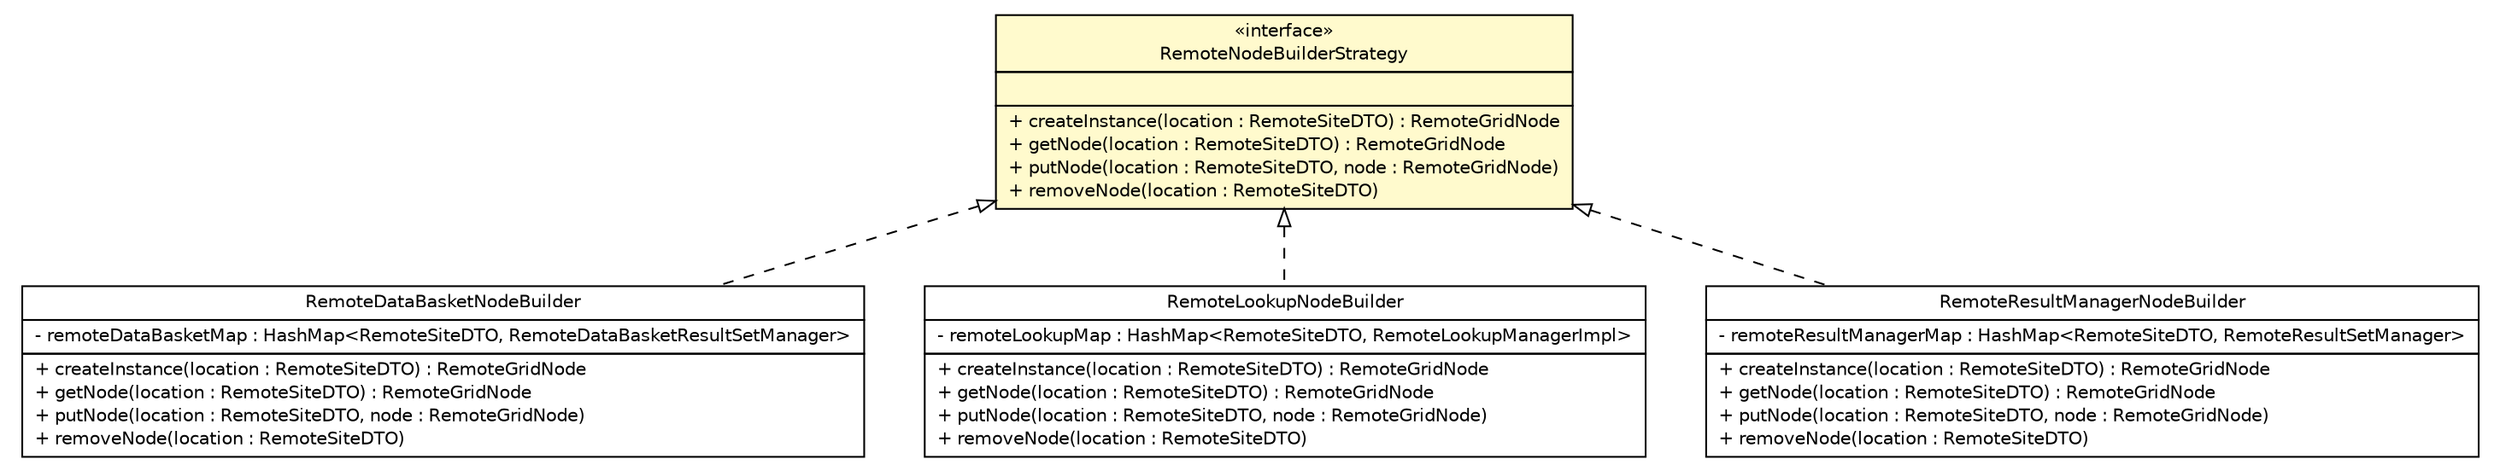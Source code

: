 #!/usr/local/bin/dot
#
# Class diagram 
# Generated by UmlGraph version 4.8 (http://www.spinellis.gr/sw/umlgraph)
#

digraph G {
	edge [fontname="Helvetica",fontsize=10,labelfontname="Helvetica",labelfontsize=10];
	node [fontname="Helvetica",fontsize=10,shape=plaintext];
	// gov.nih.nci.ncia.grid.RemoteDataBasketNodeBuilder
	c31946 [label=<<table border="0" cellborder="1" cellspacing="0" cellpadding="2" port="p" href="./RemoteDataBasketNodeBuilder.html">
		<tr><td><table border="0" cellspacing="0" cellpadding="1">
			<tr><td> RemoteDataBasketNodeBuilder </td></tr>
		</table></td></tr>
		<tr><td><table border="0" cellspacing="0" cellpadding="1">
			<tr><td align="left"> - remoteDataBasketMap : HashMap&lt;RemoteSiteDTO, RemoteDataBasketResultSetManager&gt; </td></tr>
		</table></td></tr>
		<tr><td><table border="0" cellspacing="0" cellpadding="1">
			<tr><td align="left"> + createInstance(location : RemoteSiteDTO) : RemoteGridNode </td></tr>
			<tr><td align="left"> + getNode(location : RemoteSiteDTO) : RemoteGridNode </td></tr>
			<tr><td align="left"> + putNode(location : RemoteSiteDTO, node : RemoteGridNode) </td></tr>
			<tr><td align="left"> + removeNode(location : RemoteSiteDTO) </td></tr>
		</table></td></tr>
		</table>>, fontname="Helvetica", fontcolor="black", fontsize=10.0];
	// gov.nih.nci.ncia.grid.RemoteLookupNodeBuilder
	c31948 [label=<<table border="0" cellborder="1" cellspacing="0" cellpadding="2" port="p" href="./RemoteLookupNodeBuilder.html">
		<tr><td><table border="0" cellspacing="0" cellpadding="1">
			<tr><td> RemoteLookupNodeBuilder </td></tr>
		</table></td></tr>
		<tr><td><table border="0" cellspacing="0" cellpadding="1">
			<tr><td align="left"> - remoteLookupMap : HashMap&lt;RemoteSiteDTO, RemoteLookupManagerImpl&gt; </td></tr>
		</table></td></tr>
		<tr><td><table border="0" cellspacing="0" cellpadding="1">
			<tr><td align="left"> + createInstance(location : RemoteSiteDTO) : RemoteGridNode </td></tr>
			<tr><td align="left"> + getNode(location : RemoteSiteDTO) : RemoteGridNode </td></tr>
			<tr><td align="left"> + putNode(location : RemoteSiteDTO, node : RemoteGridNode) </td></tr>
			<tr><td align="left"> + removeNode(location : RemoteSiteDTO) </td></tr>
		</table></td></tr>
		</table>>, fontname="Helvetica", fontcolor="black", fontsize=10.0];
	// gov.nih.nci.ncia.grid.RemoteNodeBuilderStrategy
	c31949 [label=<<table border="0" cellborder="1" cellspacing="0" cellpadding="2" port="p" bgcolor="lemonChiffon" href="./RemoteNodeBuilderStrategy.html">
		<tr><td><table border="0" cellspacing="0" cellpadding="1">
			<tr><td> &laquo;interface&raquo; </td></tr>
			<tr><td> RemoteNodeBuilderStrategy </td></tr>
		</table></td></tr>
		<tr><td><table border="0" cellspacing="0" cellpadding="1">
			<tr><td align="left">  </td></tr>
		</table></td></tr>
		<tr><td><table border="0" cellspacing="0" cellpadding="1">
			<tr><td align="left"> + createInstance(location : RemoteSiteDTO) : RemoteGridNode </td></tr>
			<tr><td align="left"> + getNode(location : RemoteSiteDTO) : RemoteGridNode </td></tr>
			<tr><td align="left"> + putNode(location : RemoteSiteDTO, node : RemoteGridNode) </td></tr>
			<tr><td align="left"> + removeNode(location : RemoteSiteDTO) </td></tr>
		</table></td></tr>
		</table>>, fontname="Helvetica", fontcolor="black", fontsize=10.0];
	// gov.nih.nci.ncia.grid.RemoteResultManagerNodeBuilder
	c31951 [label=<<table border="0" cellborder="1" cellspacing="0" cellpadding="2" port="p" href="./RemoteResultManagerNodeBuilder.html">
		<tr><td><table border="0" cellspacing="0" cellpadding="1">
			<tr><td> RemoteResultManagerNodeBuilder </td></tr>
		</table></td></tr>
		<tr><td><table border="0" cellspacing="0" cellpadding="1">
			<tr><td align="left"> - remoteResultManagerMap : HashMap&lt;RemoteSiteDTO, RemoteResultSetManager&gt; </td></tr>
		</table></td></tr>
		<tr><td><table border="0" cellspacing="0" cellpadding="1">
			<tr><td align="left"> + createInstance(location : RemoteSiteDTO) : RemoteGridNode </td></tr>
			<tr><td align="left"> + getNode(location : RemoteSiteDTO) : RemoteGridNode </td></tr>
			<tr><td align="left"> + putNode(location : RemoteSiteDTO, node : RemoteGridNode) </td></tr>
			<tr><td align="left"> + removeNode(location : RemoteSiteDTO) </td></tr>
		</table></td></tr>
		</table>>, fontname="Helvetica", fontcolor="black", fontsize=10.0];
	//gov.nih.nci.ncia.grid.RemoteDataBasketNodeBuilder implements gov.nih.nci.ncia.grid.RemoteNodeBuilderStrategy
	c31949:p -> c31946:p [dir=back,arrowtail=empty,style=dashed];
	//gov.nih.nci.ncia.grid.RemoteLookupNodeBuilder implements gov.nih.nci.ncia.grid.RemoteNodeBuilderStrategy
	c31949:p -> c31948:p [dir=back,arrowtail=empty,style=dashed];
	//gov.nih.nci.ncia.grid.RemoteResultManagerNodeBuilder implements gov.nih.nci.ncia.grid.RemoteNodeBuilderStrategy
	c31949:p -> c31951:p [dir=back,arrowtail=empty,style=dashed];
}

